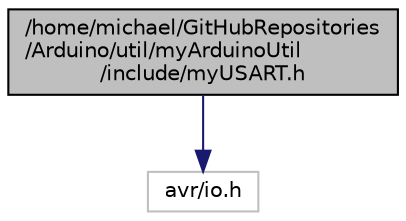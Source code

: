 digraph "/home/michael/GitHubRepositories/Arduino/util/myArduinoUtil/include/myUSART.h"
{
  edge [fontname="Helvetica",fontsize="10",labelfontname="Helvetica",labelfontsize="10"];
  node [fontname="Helvetica",fontsize="10",shape=record];
  Node0 [label="/home/michael/GitHubRepositories\l/Arduino/util/myArduinoUtil\l/include/myUSART.h",height=0.2,width=0.4,color="black", fillcolor="grey75", style="filled", fontcolor="black"];
  Node0 -> Node1 [color="midnightblue",fontsize="10",style="solid",fontname="Helvetica"];
  Node1 [label="avr/io.h",height=0.2,width=0.4,color="grey75", fillcolor="white", style="filled"];
}
